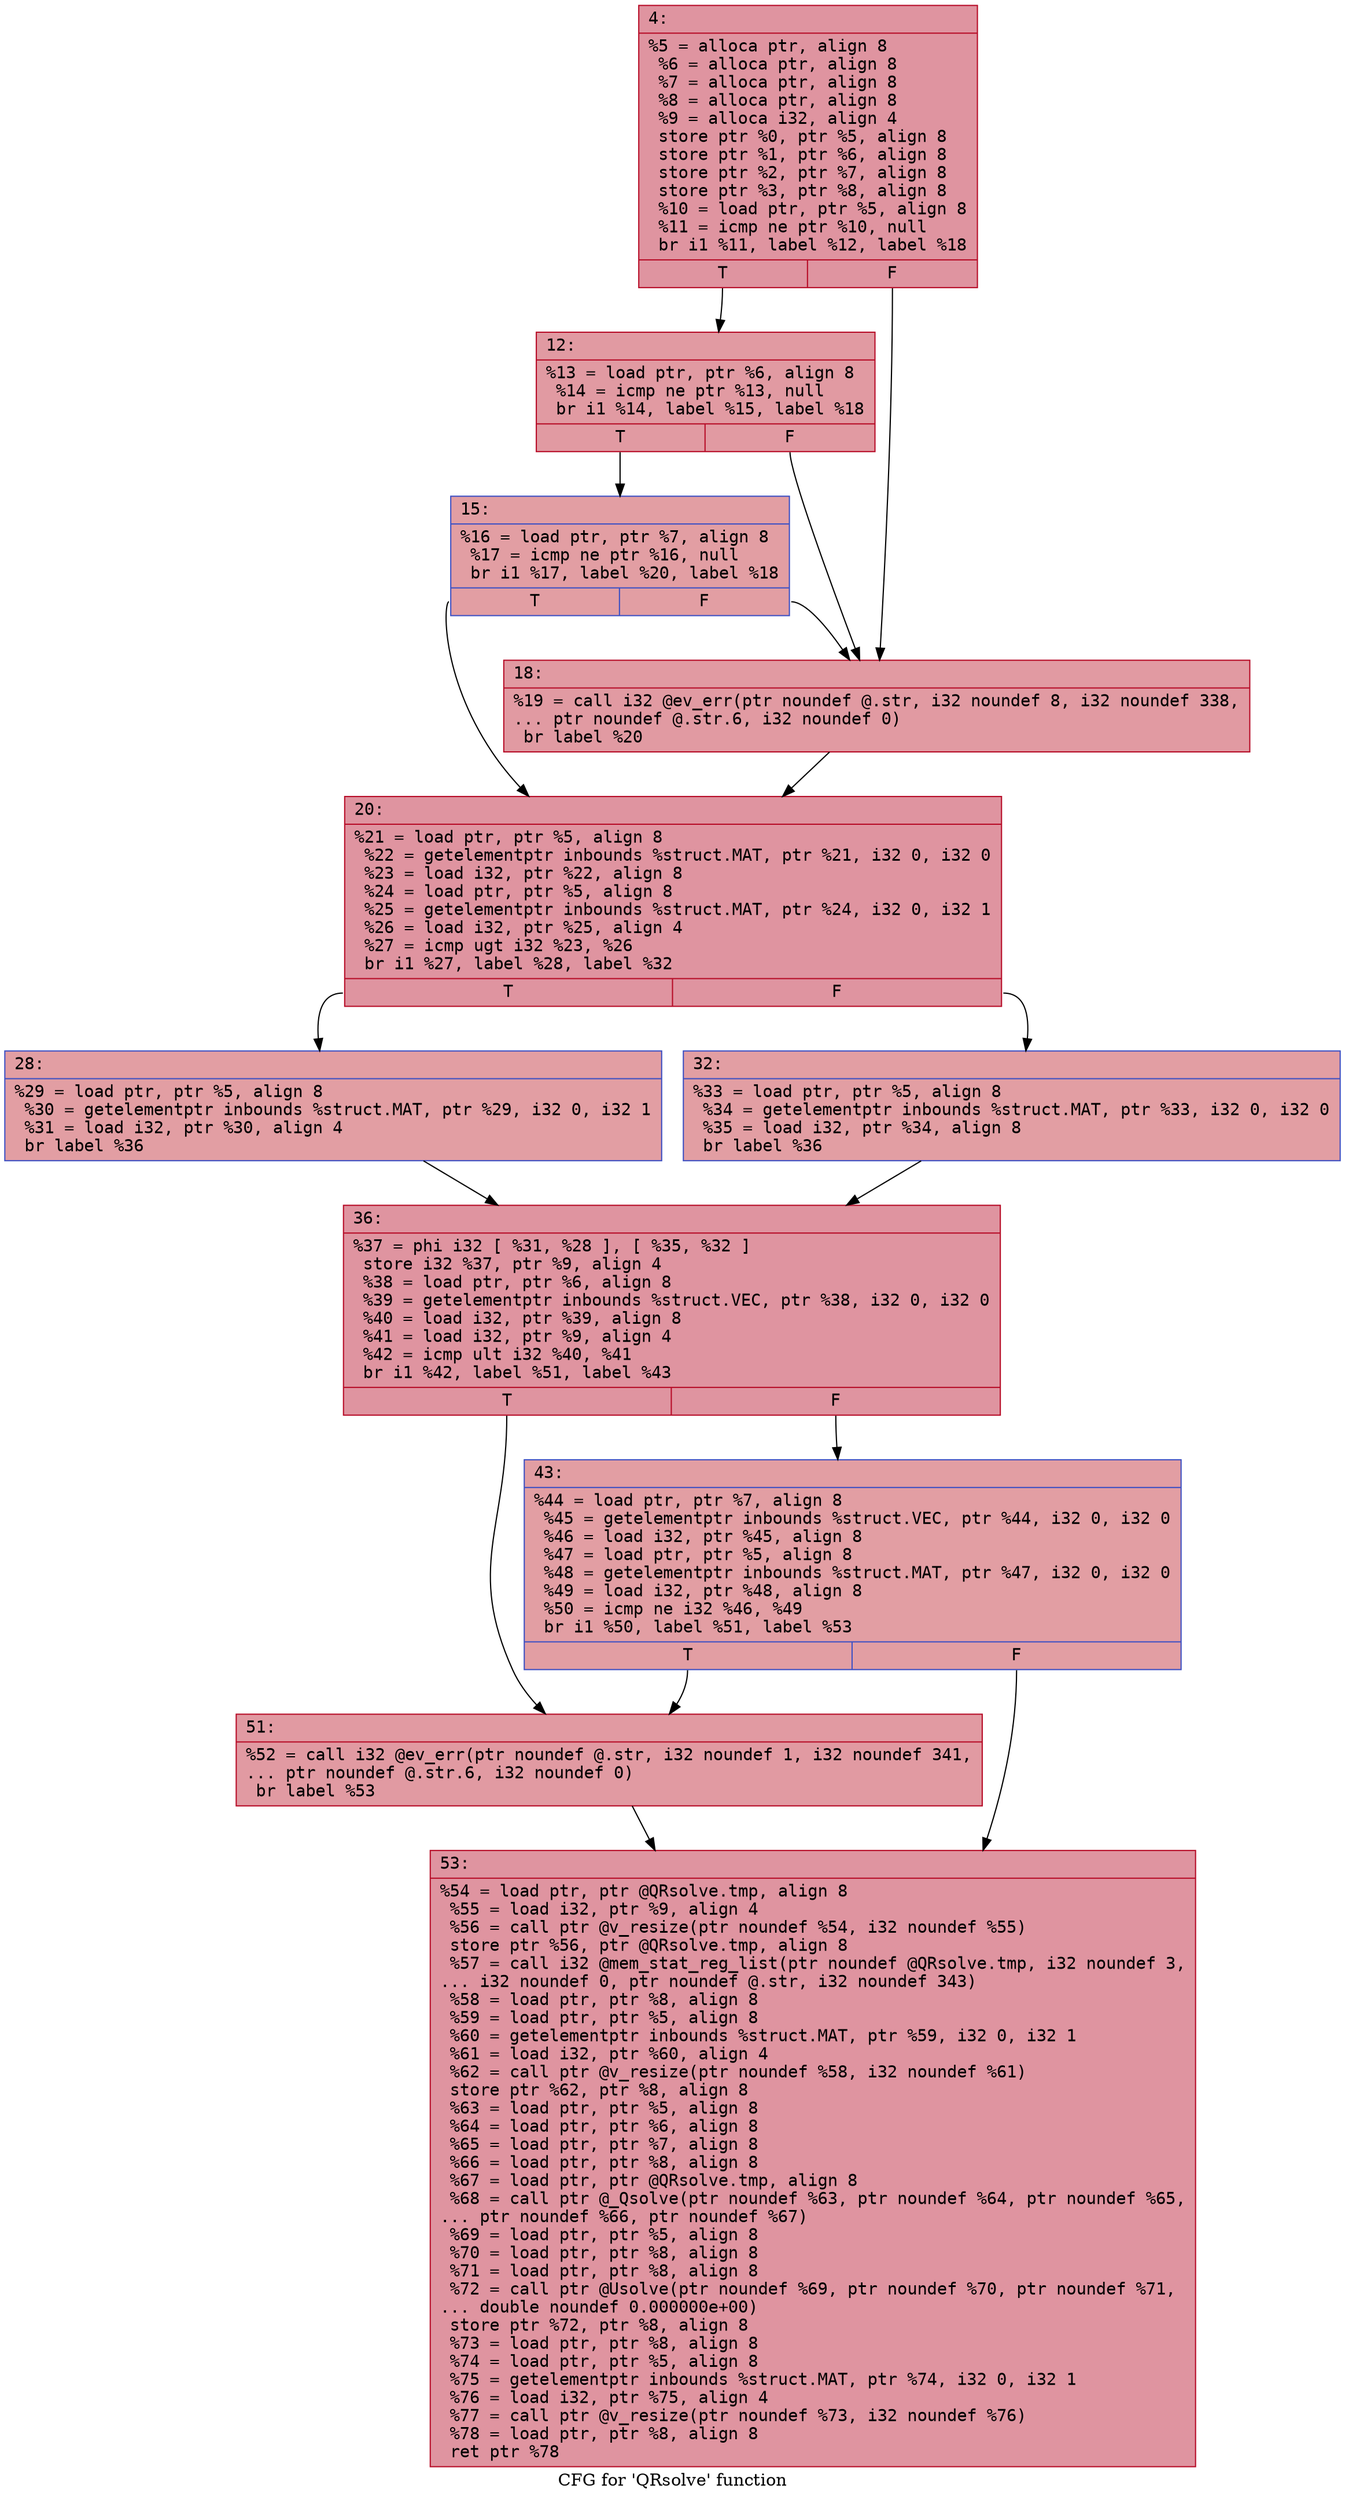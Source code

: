 digraph "CFG for 'QRsolve' function" {
	label="CFG for 'QRsolve' function";

	Node0x6000015e4690 [shape=record,color="#b70d28ff", style=filled, fillcolor="#b70d2870" fontname="Courier",label="{4:\l|  %5 = alloca ptr, align 8\l  %6 = alloca ptr, align 8\l  %7 = alloca ptr, align 8\l  %8 = alloca ptr, align 8\l  %9 = alloca i32, align 4\l  store ptr %0, ptr %5, align 8\l  store ptr %1, ptr %6, align 8\l  store ptr %2, ptr %7, align 8\l  store ptr %3, ptr %8, align 8\l  %10 = load ptr, ptr %5, align 8\l  %11 = icmp ne ptr %10, null\l  br i1 %11, label %12, label %18\l|{<s0>T|<s1>F}}"];
	Node0x6000015e4690:s0 -> Node0x6000015e46e0[tooltip="4 -> 12\nProbability 62.50%" ];
	Node0x6000015e4690:s1 -> Node0x6000015e4780[tooltip="4 -> 18\nProbability 37.50%" ];
	Node0x6000015e46e0 [shape=record,color="#b70d28ff", style=filled, fillcolor="#bb1b2c70" fontname="Courier",label="{12:\l|  %13 = load ptr, ptr %6, align 8\l  %14 = icmp ne ptr %13, null\l  br i1 %14, label %15, label %18\l|{<s0>T|<s1>F}}"];
	Node0x6000015e46e0:s0 -> Node0x6000015e4730[tooltip="12 -> 15\nProbability 62.50%" ];
	Node0x6000015e46e0:s1 -> Node0x6000015e4780[tooltip="12 -> 18\nProbability 37.50%" ];
	Node0x6000015e4730 [shape=record,color="#3d50c3ff", style=filled, fillcolor="#be242e70" fontname="Courier",label="{15:\l|  %16 = load ptr, ptr %7, align 8\l  %17 = icmp ne ptr %16, null\l  br i1 %17, label %20, label %18\l|{<s0>T|<s1>F}}"];
	Node0x6000015e4730:s0 -> Node0x6000015e47d0[tooltip="15 -> 20\nProbability 62.50%" ];
	Node0x6000015e4730:s1 -> Node0x6000015e4780[tooltip="15 -> 18\nProbability 37.50%" ];
	Node0x6000015e4780 [shape=record,color="#b70d28ff", style=filled, fillcolor="#bb1b2c70" fontname="Courier",label="{18:\l|  %19 = call i32 @ev_err(ptr noundef @.str, i32 noundef 8, i32 noundef 338,\l... ptr noundef @.str.6, i32 noundef 0)\l  br label %20\l}"];
	Node0x6000015e4780 -> Node0x6000015e47d0[tooltip="18 -> 20\nProbability 100.00%" ];
	Node0x6000015e47d0 [shape=record,color="#b70d28ff", style=filled, fillcolor="#b70d2870" fontname="Courier",label="{20:\l|  %21 = load ptr, ptr %5, align 8\l  %22 = getelementptr inbounds %struct.MAT, ptr %21, i32 0, i32 0\l  %23 = load i32, ptr %22, align 8\l  %24 = load ptr, ptr %5, align 8\l  %25 = getelementptr inbounds %struct.MAT, ptr %24, i32 0, i32 1\l  %26 = load i32, ptr %25, align 4\l  %27 = icmp ugt i32 %23, %26\l  br i1 %27, label %28, label %32\l|{<s0>T|<s1>F}}"];
	Node0x6000015e47d0:s0 -> Node0x6000015e4820[tooltip="20 -> 28\nProbability 50.00%" ];
	Node0x6000015e47d0:s1 -> Node0x6000015e4870[tooltip="20 -> 32\nProbability 50.00%" ];
	Node0x6000015e4820 [shape=record,color="#3d50c3ff", style=filled, fillcolor="#be242e70" fontname="Courier",label="{28:\l|  %29 = load ptr, ptr %5, align 8\l  %30 = getelementptr inbounds %struct.MAT, ptr %29, i32 0, i32 1\l  %31 = load i32, ptr %30, align 4\l  br label %36\l}"];
	Node0x6000015e4820 -> Node0x6000015e48c0[tooltip="28 -> 36\nProbability 100.00%" ];
	Node0x6000015e4870 [shape=record,color="#3d50c3ff", style=filled, fillcolor="#be242e70" fontname="Courier",label="{32:\l|  %33 = load ptr, ptr %5, align 8\l  %34 = getelementptr inbounds %struct.MAT, ptr %33, i32 0, i32 0\l  %35 = load i32, ptr %34, align 8\l  br label %36\l}"];
	Node0x6000015e4870 -> Node0x6000015e48c0[tooltip="32 -> 36\nProbability 100.00%" ];
	Node0x6000015e48c0 [shape=record,color="#b70d28ff", style=filled, fillcolor="#b70d2870" fontname="Courier",label="{36:\l|  %37 = phi i32 [ %31, %28 ], [ %35, %32 ]\l  store i32 %37, ptr %9, align 4\l  %38 = load ptr, ptr %6, align 8\l  %39 = getelementptr inbounds %struct.VEC, ptr %38, i32 0, i32 0\l  %40 = load i32, ptr %39, align 8\l  %41 = load i32, ptr %9, align 4\l  %42 = icmp ult i32 %40, %41\l  br i1 %42, label %51, label %43\l|{<s0>T|<s1>F}}"];
	Node0x6000015e48c0:s0 -> Node0x6000015e4960[tooltip="36 -> 51\nProbability 50.00%" ];
	Node0x6000015e48c0:s1 -> Node0x6000015e4910[tooltip="36 -> 43\nProbability 50.00%" ];
	Node0x6000015e4910 [shape=record,color="#3d50c3ff", style=filled, fillcolor="#be242e70" fontname="Courier",label="{43:\l|  %44 = load ptr, ptr %7, align 8\l  %45 = getelementptr inbounds %struct.VEC, ptr %44, i32 0, i32 0\l  %46 = load i32, ptr %45, align 8\l  %47 = load ptr, ptr %5, align 8\l  %48 = getelementptr inbounds %struct.MAT, ptr %47, i32 0, i32 0\l  %49 = load i32, ptr %48, align 8\l  %50 = icmp ne i32 %46, %49\l  br i1 %50, label %51, label %53\l|{<s0>T|<s1>F}}"];
	Node0x6000015e4910:s0 -> Node0x6000015e4960[tooltip="43 -> 51\nProbability 50.00%" ];
	Node0x6000015e4910:s1 -> Node0x6000015e49b0[tooltip="43 -> 53\nProbability 50.00%" ];
	Node0x6000015e4960 [shape=record,color="#b70d28ff", style=filled, fillcolor="#bb1b2c70" fontname="Courier",label="{51:\l|  %52 = call i32 @ev_err(ptr noundef @.str, i32 noundef 1, i32 noundef 341,\l... ptr noundef @.str.6, i32 noundef 0)\l  br label %53\l}"];
	Node0x6000015e4960 -> Node0x6000015e49b0[tooltip="51 -> 53\nProbability 100.00%" ];
	Node0x6000015e49b0 [shape=record,color="#b70d28ff", style=filled, fillcolor="#b70d2870" fontname="Courier",label="{53:\l|  %54 = load ptr, ptr @QRsolve.tmp, align 8\l  %55 = load i32, ptr %9, align 4\l  %56 = call ptr @v_resize(ptr noundef %54, i32 noundef %55)\l  store ptr %56, ptr @QRsolve.tmp, align 8\l  %57 = call i32 @mem_stat_reg_list(ptr noundef @QRsolve.tmp, i32 noundef 3,\l... i32 noundef 0, ptr noundef @.str, i32 noundef 343)\l  %58 = load ptr, ptr %8, align 8\l  %59 = load ptr, ptr %5, align 8\l  %60 = getelementptr inbounds %struct.MAT, ptr %59, i32 0, i32 1\l  %61 = load i32, ptr %60, align 4\l  %62 = call ptr @v_resize(ptr noundef %58, i32 noundef %61)\l  store ptr %62, ptr %8, align 8\l  %63 = load ptr, ptr %5, align 8\l  %64 = load ptr, ptr %6, align 8\l  %65 = load ptr, ptr %7, align 8\l  %66 = load ptr, ptr %8, align 8\l  %67 = load ptr, ptr @QRsolve.tmp, align 8\l  %68 = call ptr @_Qsolve(ptr noundef %63, ptr noundef %64, ptr noundef %65,\l... ptr noundef %66, ptr noundef %67)\l  %69 = load ptr, ptr %5, align 8\l  %70 = load ptr, ptr %8, align 8\l  %71 = load ptr, ptr %8, align 8\l  %72 = call ptr @Usolve(ptr noundef %69, ptr noundef %70, ptr noundef %71,\l... double noundef 0.000000e+00)\l  store ptr %72, ptr %8, align 8\l  %73 = load ptr, ptr %8, align 8\l  %74 = load ptr, ptr %5, align 8\l  %75 = getelementptr inbounds %struct.MAT, ptr %74, i32 0, i32 1\l  %76 = load i32, ptr %75, align 4\l  %77 = call ptr @v_resize(ptr noundef %73, i32 noundef %76)\l  %78 = load ptr, ptr %8, align 8\l  ret ptr %78\l}"];
}
